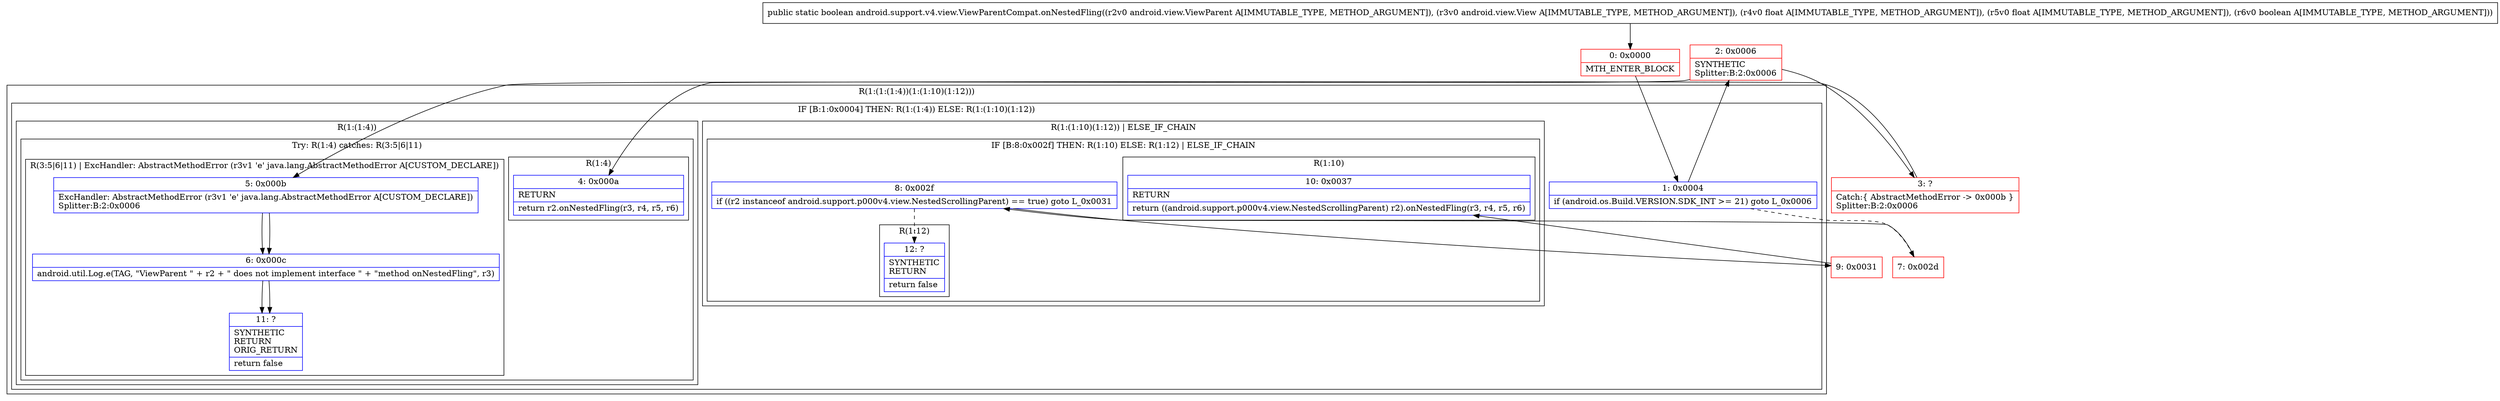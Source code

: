 digraph "CFG forandroid.support.v4.view.ViewParentCompat.onNestedFling(Landroid\/view\/ViewParent;Landroid\/view\/View;FFZ)Z" {
subgraph cluster_Region_1994330911 {
label = "R(1:(1:(1:4))(1:(1:10)(1:12)))";
node [shape=record,color=blue];
subgraph cluster_IfRegion_2145638314 {
label = "IF [B:1:0x0004] THEN: R(1:(1:4)) ELSE: R(1:(1:10)(1:12))";
node [shape=record,color=blue];
Node_1 [shape=record,label="{1\:\ 0x0004|if (android.os.Build.VERSION.SDK_INT \>= 21) goto L_0x0006\l}"];
subgraph cluster_Region_1380859055 {
label = "R(1:(1:4))";
node [shape=record,color=blue];
subgraph cluster_TryCatchRegion_517301597 {
label = "Try: R(1:4) catches: R(3:5|6|11)";
node [shape=record,color=blue];
subgraph cluster_Region_278714995 {
label = "R(1:4)";
node [shape=record,color=blue];
Node_4 [shape=record,label="{4\:\ 0x000a|RETURN\l|return r2.onNestedFling(r3, r4, r5, r6)\l}"];
}
subgraph cluster_Region_1898123597 {
label = "R(3:5|6|11) | ExcHandler: AbstractMethodError (r3v1 'e' java.lang.AbstractMethodError A[CUSTOM_DECLARE])\l";
node [shape=record,color=blue];
Node_5 [shape=record,label="{5\:\ 0x000b|ExcHandler: AbstractMethodError (r3v1 'e' java.lang.AbstractMethodError A[CUSTOM_DECLARE])\lSplitter:B:2:0x0006\l}"];
Node_6 [shape=record,label="{6\:\ 0x000c|android.util.Log.e(TAG, \"ViewParent \" + r2 + \" does not implement interface \" + \"method onNestedFling\", r3)\l}"];
Node_11 [shape=record,label="{11\:\ ?|SYNTHETIC\lRETURN\lORIG_RETURN\l|return false\l}"];
}
}
}
subgraph cluster_Region_1386999938 {
label = "R(1:(1:10)(1:12)) | ELSE_IF_CHAIN\l";
node [shape=record,color=blue];
subgraph cluster_IfRegion_1734445063 {
label = "IF [B:8:0x002f] THEN: R(1:10) ELSE: R(1:12) | ELSE_IF_CHAIN\l";
node [shape=record,color=blue];
Node_8 [shape=record,label="{8\:\ 0x002f|if ((r2 instanceof android.support.p000v4.view.NestedScrollingParent) == true) goto L_0x0031\l}"];
subgraph cluster_Region_291015130 {
label = "R(1:10)";
node [shape=record,color=blue];
Node_10 [shape=record,label="{10\:\ 0x0037|RETURN\l|return ((android.support.p000v4.view.NestedScrollingParent) r2).onNestedFling(r3, r4, r5, r6)\l}"];
}
subgraph cluster_Region_2023250885 {
label = "R(1:12)";
node [shape=record,color=blue];
Node_12 [shape=record,label="{12\:\ ?|SYNTHETIC\lRETURN\l|return false\l}"];
}
}
}
}
}
subgraph cluster_Region_1898123597 {
label = "R(3:5|6|11) | ExcHandler: AbstractMethodError (r3v1 'e' java.lang.AbstractMethodError A[CUSTOM_DECLARE])\l";
node [shape=record,color=blue];
Node_5 [shape=record,label="{5\:\ 0x000b|ExcHandler: AbstractMethodError (r3v1 'e' java.lang.AbstractMethodError A[CUSTOM_DECLARE])\lSplitter:B:2:0x0006\l}"];
Node_6 [shape=record,label="{6\:\ 0x000c|android.util.Log.e(TAG, \"ViewParent \" + r2 + \" does not implement interface \" + \"method onNestedFling\", r3)\l}"];
Node_11 [shape=record,label="{11\:\ ?|SYNTHETIC\lRETURN\lORIG_RETURN\l|return false\l}"];
}
Node_0 [shape=record,color=red,label="{0\:\ 0x0000|MTH_ENTER_BLOCK\l}"];
Node_2 [shape=record,color=red,label="{2\:\ 0x0006|SYNTHETIC\lSplitter:B:2:0x0006\l}"];
Node_3 [shape=record,color=red,label="{3\:\ ?|Catch:\{ AbstractMethodError \-\> 0x000b \}\lSplitter:B:2:0x0006\l}"];
Node_7 [shape=record,color=red,label="{7\:\ 0x002d}"];
Node_9 [shape=record,color=red,label="{9\:\ 0x0031}"];
MethodNode[shape=record,label="{public static boolean android.support.v4.view.ViewParentCompat.onNestedFling((r2v0 android.view.ViewParent A[IMMUTABLE_TYPE, METHOD_ARGUMENT]), (r3v0 android.view.View A[IMMUTABLE_TYPE, METHOD_ARGUMENT]), (r4v0 float A[IMMUTABLE_TYPE, METHOD_ARGUMENT]), (r5v0 float A[IMMUTABLE_TYPE, METHOD_ARGUMENT]), (r6v0 boolean A[IMMUTABLE_TYPE, METHOD_ARGUMENT])) }"];
MethodNode -> Node_0;
Node_1 -> Node_2;
Node_1 -> Node_7[style=dashed];
Node_5 -> Node_6;
Node_6 -> Node_11;
Node_8 -> Node_9;
Node_8 -> Node_12[style=dashed];
Node_5 -> Node_6;
Node_6 -> Node_11;
Node_0 -> Node_1;
Node_2 -> Node_3;
Node_2 -> Node_5;
Node_3 -> Node_4;
Node_7 -> Node_8;
Node_9 -> Node_10;
}

